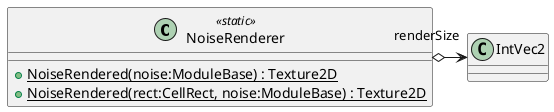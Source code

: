 @startuml
class NoiseRenderer <<static>> {
    + {static} NoiseRendered(noise:ModuleBase) : Texture2D
    + {static} NoiseRendered(rect:CellRect, noise:ModuleBase) : Texture2D
}
NoiseRenderer o-> "renderSize" IntVec2
@enduml
